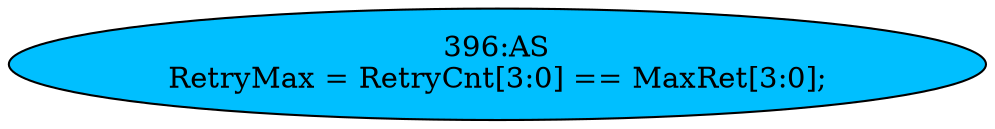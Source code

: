 strict digraph "" {
	node [label="\N"];
	"396:AS"	 [ast="<pyverilog.vparser.ast.Assign object at 0x7ff8277fde10>",
		def_var="['RetryMax']",
		fillcolor=deepskyblue,
		label="396:AS
RetryMax = RetryCnt[3:0] == MaxRet[3:0];",
		statements="[]",
		style=filled,
		typ=Assign,
		use_var="['RetryCnt', 'MaxRet']"];
}
